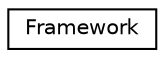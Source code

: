 digraph "Graphical Class Hierarchy"
{
 // LATEX_PDF_SIZE
  edge [fontname="Helvetica",fontsize="10",labelfontname="Helvetica",labelfontsize="10"];
  node [fontname="Helvetica",fontsize="10",shape=record];
  rankdir="LR";
  Node0 [label="Framework",height=0.2,width=0.4,color="black", fillcolor="white", style="filled",URL="$classarm__compute_1_1test_1_1framework_1_1_framework.xhtml",tooltip="Main framework class."];
}
